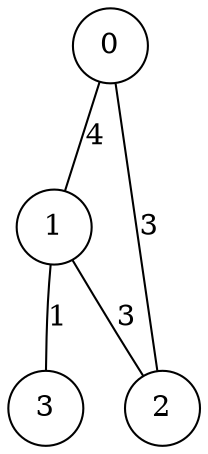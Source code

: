 graph qubit_interaction_graph {
    node [shape=circle];
    0 -- 1 [label=4];
    0 -- 2 [label=3];
    1 -- 2 [label=3];
    1 -- 3 [label=1];
}